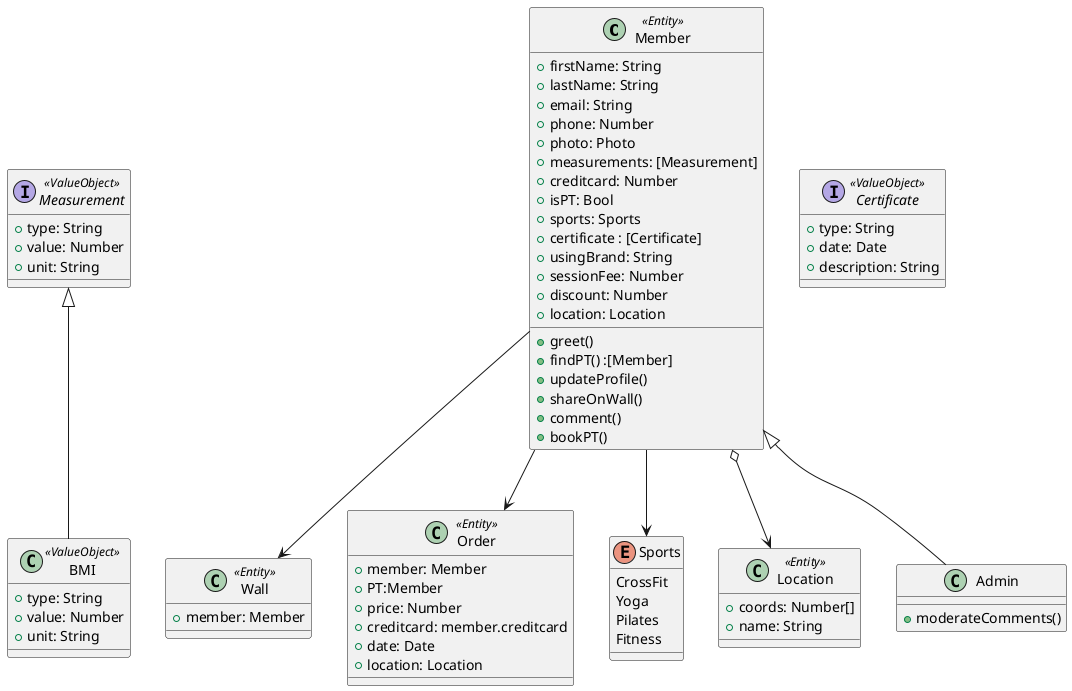 @startuml "Class Diagram"
class Member <<Entity>>{
    +firstName: String
    +lastName: String
    +email: String
    +phone: Number
    +photo: Photo
    +measurements: [Measurement]
    +creditcard: Number
    +isPT: Bool
    +sports: Sports
    +certificate : [Certificate]
    +usingBrand: String
    +sessionFee: Number
    +discount: Number
    +location: Location

    +greet() 
    +findPT() :[Member]
    +updateProfile()  
    +shareOnWall()
    +comment()    
    +bookPT()
    
}
class Wall<<Entity>>{
    +member: Member
}
class Order<<Entity>>{
    +member: Member
    +PT:Member
    +price: Number
    +creditcard: member.creditcard
    +date: Date
    +location: Location
}
interface Measurement <<ValueObject>>{
    +type: String
    +value: Number
    +unit: String
}
class BMI <<ValueObject>> {
    +type: String
    +value: Number
    +unit: String
}

interface Certificate <<ValueObject>>{
    +type: String
    +date: Date 
    +description: String 
}

enum Sports{
    CrossFit
    Yoga
    Pilates
    Fitness
}

class Location<<Entity>> {
    +coords: Number[]
    +name: String
}

class Admin {
    +moderateComments()
}

Admin -up-|> Member
BMI -up-|> Measurement
Member o--> Location
Member --> Sports
Member --> Wall
Member -->Order

@enduml

